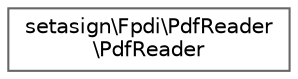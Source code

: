 digraph "Graphical Class Hierarchy"
{
 // LATEX_PDF_SIZE
  bgcolor="transparent";
  edge [fontname=Helvetica,fontsize=10,labelfontname=Helvetica,labelfontsize=10];
  node [fontname=Helvetica,fontsize=10,shape=box,height=0.2,width=0.4];
  rankdir="LR";
  Node0 [id="Node000000",label="setasign\\Fpdi\\PdfReader\l\\PdfReader",height=0.2,width=0.4,color="grey40", fillcolor="white", style="filled",URL="$classsetasign_1_1Fpdi_1_1PdfReader_1_1PdfReader.html",tooltip=" "];
}
